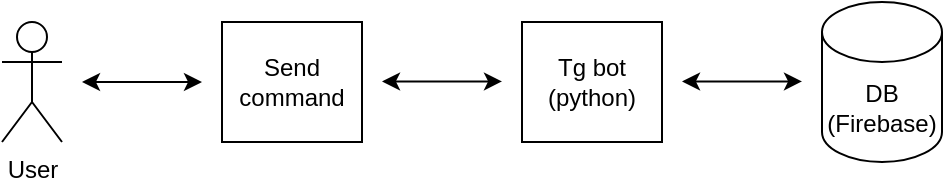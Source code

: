 <mxfile>
    <diagram id="jPaAOzz4CuT5IvQJxbK5" name="Страница — 1">
        <mxGraphModel dx="703" dy="454" grid="1" gridSize="10" guides="1" tooltips="1" connect="1" arrows="1" fold="1" page="1" pageScale="1" pageWidth="827" pageHeight="1169" background="none" math="0" shadow="0">
            <root>
                <mxCell id="0"/>
                <mxCell id="1" parent="0"/>
                <mxCell id="2" value="DB (Firebase)" style="shape=cylinder3;whiteSpace=wrap;html=1;boundedLbl=1;backgroundOutline=1;size=15;" vertex="1" parent="1">
                    <mxGeometry x="610" y="200" width="60" height="80" as="geometry"/>
                </mxCell>
                <mxCell id="3" value="User" style="shape=umlActor;verticalLabelPosition=bottom;verticalAlign=top;html=1;outlineConnect=0;" vertex="1" parent="1">
                    <mxGeometry x="200" y="210" width="30" height="60" as="geometry"/>
                </mxCell>
                <mxCell id="5" value="Send command" style="rounded=0;whiteSpace=wrap;html=1;" vertex="1" parent="1">
                    <mxGeometry x="310" y="210" width="70" height="60" as="geometry"/>
                </mxCell>
                <mxCell id="9" value="Tg bot (python)" style="rounded=0;whiteSpace=wrap;html=1;" vertex="1" parent="1">
                    <mxGeometry x="460" y="210" width="70" height="60" as="geometry"/>
                </mxCell>
                <mxCell id="10" value="" style="endArrow=classic;startArrow=classic;html=1;" edge="1" parent="1">
                    <mxGeometry width="50" height="50" relative="1" as="geometry">
                        <mxPoint x="240" y="240" as="sourcePoint"/>
                        <mxPoint x="300" y="240" as="targetPoint"/>
                    </mxGeometry>
                </mxCell>
                <mxCell id="11" value="" style="endArrow=classic;startArrow=classic;html=1;" edge="1" parent="1">
                    <mxGeometry width="50" height="50" relative="1" as="geometry">
                        <mxPoint x="390" y="239.71" as="sourcePoint"/>
                        <mxPoint x="450" y="239.71" as="targetPoint"/>
                    </mxGeometry>
                </mxCell>
                <mxCell id="13" value="" style="endArrow=classic;startArrow=classic;html=1;" edge="1" parent="1">
                    <mxGeometry width="50" height="50" relative="1" as="geometry">
                        <mxPoint x="540" y="239.71" as="sourcePoint"/>
                        <mxPoint x="600" y="239.71" as="targetPoint"/>
                    </mxGeometry>
                </mxCell>
            </root>
        </mxGraphModel>
    </diagram>
</mxfile>
